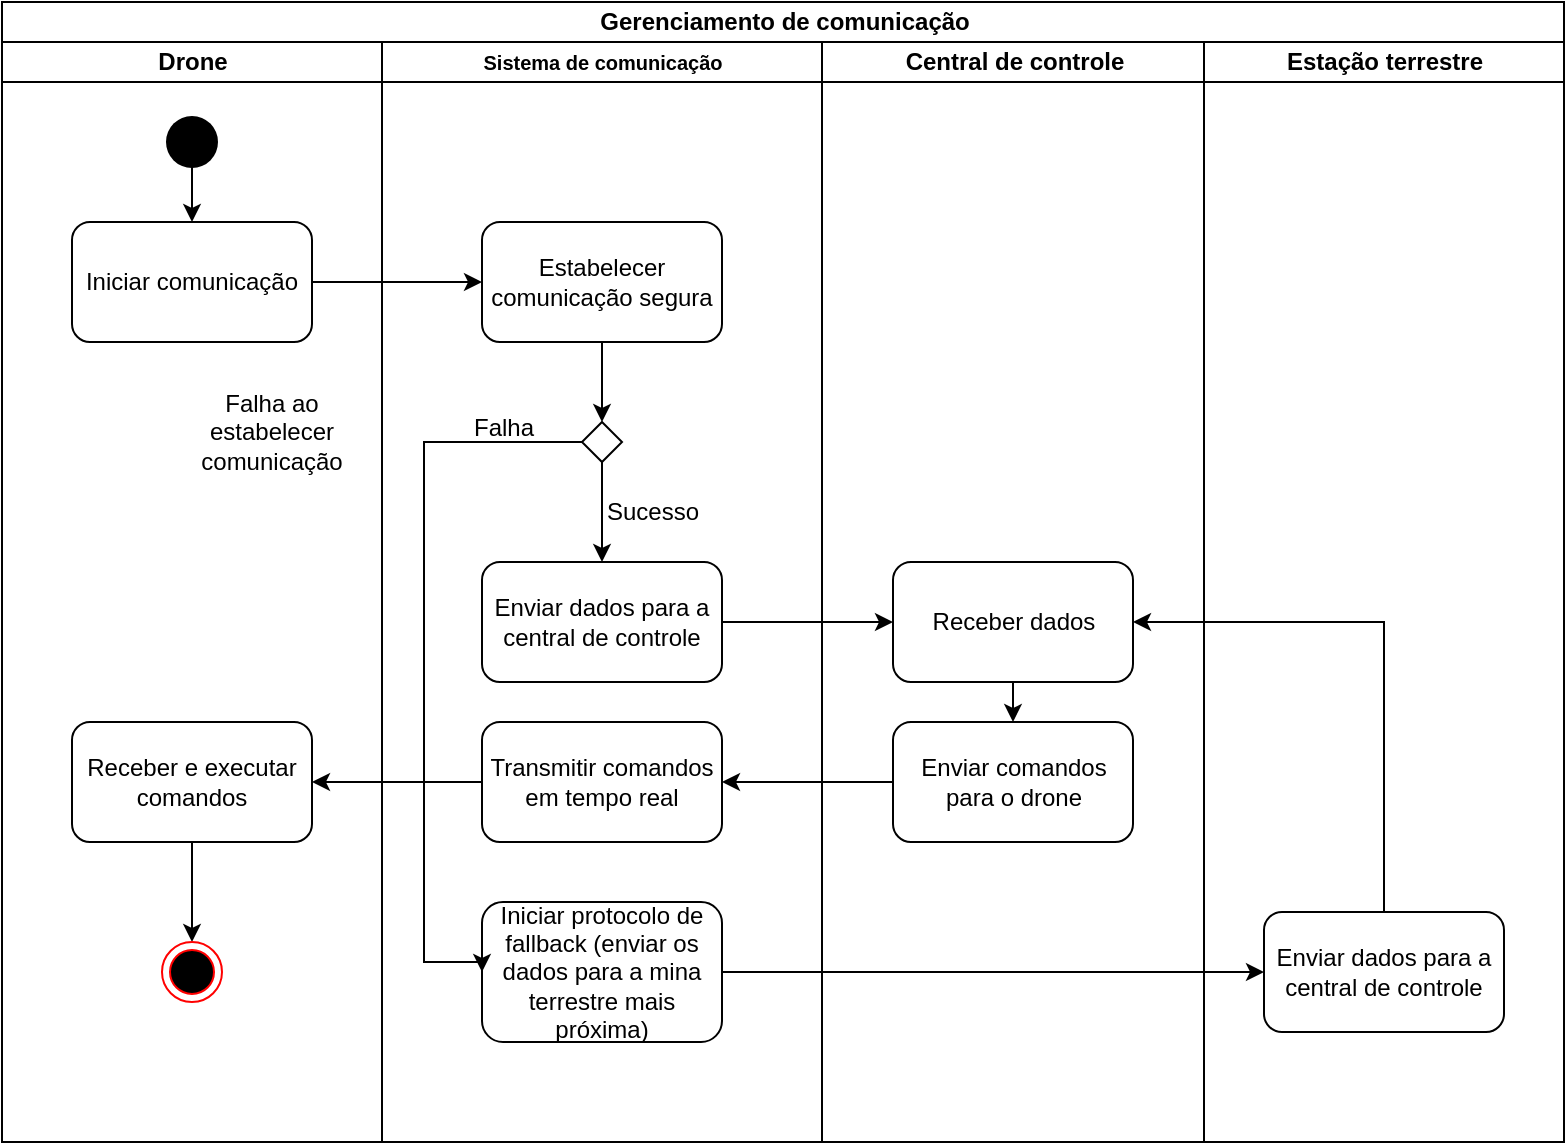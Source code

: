 <mxfile version="26.2.2">
  <diagram name="Página-1" id="v9d9D3l7eWMmDzoKNdTC">
    <mxGraphModel grid="1" page="1" gridSize="10" guides="1" tooltips="1" connect="1" arrows="1" fold="1" pageScale="1" pageWidth="827" pageHeight="1169" math="0" shadow="0">
      <root>
        <mxCell id="0" />
        <mxCell id="1" parent="0" />
        <mxCell id="hcSEqSE7mD0pmB-qtFE8-8" value="Gerenciamento de comunicação" style="swimlane;childLayout=stackLayout;resizeParent=1;resizeParentMax=0;startSize=20;html=1;" vertex="1" parent="1">
          <mxGeometry x="23" y="30" width="781" height="570" as="geometry" />
        </mxCell>
        <mxCell id="hcSEqSE7mD0pmB-qtFE8-9" value="Drone" style="swimlane;startSize=20;html=1;" vertex="1" parent="hcSEqSE7mD0pmB-qtFE8-8">
          <mxGeometry y="20" width="190" height="550" as="geometry" />
        </mxCell>
        <mxCell id="hcSEqSE7mD0pmB-qtFE8-14" value="Iniciar comunicação" style="rounded=1;whiteSpace=wrap;html=1;" vertex="1" parent="hcSEqSE7mD0pmB-qtFE8-9">
          <mxGeometry x="35" y="90" width="120" height="60" as="geometry" />
        </mxCell>
        <mxCell id="hcSEqSE7mD0pmB-qtFE8-60" style="edgeStyle=orthogonalEdgeStyle;rounded=0;orthogonalLoop=1;jettySize=auto;html=1;exitX=0.5;exitY=1;exitDx=0;exitDy=0;entryX=0.5;entryY=0;entryDx=0;entryDy=0;" edge="1" parent="hcSEqSE7mD0pmB-qtFE8-9" source="hcSEqSE7mD0pmB-qtFE8-25" target="hcSEqSE7mD0pmB-qtFE8-59">
          <mxGeometry relative="1" as="geometry" />
        </mxCell>
        <mxCell id="hcSEqSE7mD0pmB-qtFE8-25" value="Receber e executar comandos" style="rounded=1;whiteSpace=wrap;html=1;" vertex="1" parent="hcSEqSE7mD0pmB-qtFE8-9">
          <mxGeometry x="35" y="340" width="120" height="60" as="geometry" />
        </mxCell>
        <mxCell id="hcSEqSE7mD0pmB-qtFE8-29" value="" style="edgeStyle=orthogonalEdgeStyle;rounded=0;orthogonalLoop=1;jettySize=auto;html=1;" edge="1" parent="hcSEqSE7mD0pmB-qtFE8-9" source="hcSEqSE7mD0pmB-qtFE8-28" target="hcSEqSE7mD0pmB-qtFE8-14">
          <mxGeometry relative="1" as="geometry" />
        </mxCell>
        <mxCell id="hcSEqSE7mD0pmB-qtFE8-28" value="" style="shape=waypoint;sketch=0;fillStyle=solid;size=6;pointerEvents=1;points=[];fillColor=none;resizable=0;rotatable=0;perimeter=centerPerimeter;snapToPoint=1;fontSize=40;labelBorderColor=default;strokeWidth=11;" vertex="1" parent="hcSEqSE7mD0pmB-qtFE8-9">
          <mxGeometry x="85" y="40" width="20" height="20" as="geometry" />
        </mxCell>
        <mxCell id="hcSEqSE7mD0pmB-qtFE8-47" value="Falha ao estabelecer comunicação" style="text;html=1;align=center;verticalAlign=middle;whiteSpace=wrap;rounded=0;" vertex="1" parent="hcSEqSE7mD0pmB-qtFE8-9">
          <mxGeometry x="105" y="180" width="60" height="30" as="geometry" />
        </mxCell>
        <mxCell id="hcSEqSE7mD0pmB-qtFE8-59" value="" style="ellipse;html=1;shape=endState;fillColor=#000000;strokeColor=#ff0000;" vertex="1" parent="hcSEqSE7mD0pmB-qtFE8-9">
          <mxGeometry x="80" y="450" width="30" height="30" as="geometry" />
        </mxCell>
        <mxCell id="hcSEqSE7mD0pmB-qtFE8-10" value="&lt;font size=&quot;1&quot;&gt;Sistema de comunicação&lt;/font&gt;" style="swimlane;startSize=20;html=1;" vertex="1" parent="hcSEqSE7mD0pmB-qtFE8-8">
          <mxGeometry x="190" y="20" width="220" height="550" as="geometry" />
        </mxCell>
        <mxCell id="hcSEqSE7mD0pmB-qtFE8-40" style="edgeStyle=orthogonalEdgeStyle;rounded=0;orthogonalLoop=1;jettySize=auto;html=1;exitX=0.5;exitY=1;exitDx=0;exitDy=0;entryX=0.5;entryY=0;entryDx=0;entryDy=0;" edge="1" parent="hcSEqSE7mD0pmB-qtFE8-10" source="hcSEqSE7mD0pmB-qtFE8-16" target="hcSEqSE7mD0pmB-qtFE8-39">
          <mxGeometry relative="1" as="geometry" />
        </mxCell>
        <mxCell id="hcSEqSE7mD0pmB-qtFE8-16" value="Estabelecer comunicação segura" style="rounded=1;whiteSpace=wrap;html=1;" vertex="1" parent="hcSEqSE7mD0pmB-qtFE8-10">
          <mxGeometry x="50" y="90" width="120" height="60" as="geometry" />
        </mxCell>
        <mxCell id="hcSEqSE7mD0pmB-qtFE8-24" value="Transmitir comandos em tempo real" style="rounded=1;whiteSpace=wrap;html=1;" vertex="1" parent="hcSEqSE7mD0pmB-qtFE8-10">
          <mxGeometry x="50" y="340" width="120" height="60" as="geometry" />
        </mxCell>
        <mxCell id="hcSEqSE7mD0pmB-qtFE8-37" value="Iniciar protocolo de fallback (enviar os dados para a mina terrestre mais próxima)" style="rounded=1;whiteSpace=wrap;html=1;" vertex="1" parent="hcSEqSE7mD0pmB-qtFE8-10">
          <mxGeometry x="50" y="430" width="120" height="70" as="geometry" />
        </mxCell>
        <mxCell id="hcSEqSE7mD0pmB-qtFE8-48" style="edgeStyle=orthogonalEdgeStyle;rounded=0;orthogonalLoop=1;jettySize=auto;html=1;exitX=0;exitY=0.5;exitDx=0;exitDy=0;entryX=0;entryY=0.5;entryDx=0;entryDy=0;" edge="1" parent="hcSEqSE7mD0pmB-qtFE8-10" source="hcSEqSE7mD0pmB-qtFE8-39" target="hcSEqSE7mD0pmB-qtFE8-37">
          <mxGeometry relative="1" as="geometry">
            <mxPoint x="21" y="380.0" as="targetPoint" />
            <Array as="points">
              <mxPoint x="100" y="200" />
              <mxPoint x="21" y="200" />
              <mxPoint x="21" y="460" />
            </Array>
          </mxGeometry>
        </mxCell>
        <mxCell id="hcSEqSE7mD0pmB-qtFE8-53" style="edgeStyle=orthogonalEdgeStyle;rounded=0;orthogonalLoop=1;jettySize=auto;html=1;exitX=0.5;exitY=1;exitDx=0;exitDy=0;entryX=0.5;entryY=0;entryDx=0;entryDy=0;" edge="1" parent="hcSEqSE7mD0pmB-qtFE8-10" source="hcSEqSE7mD0pmB-qtFE8-39" target="hcSEqSE7mD0pmB-qtFE8-49">
          <mxGeometry relative="1" as="geometry" />
        </mxCell>
        <mxCell id="hcSEqSE7mD0pmB-qtFE8-39" value="" style="rhombus;whiteSpace=wrap;html=1;" vertex="1" parent="hcSEqSE7mD0pmB-qtFE8-10">
          <mxGeometry x="100" y="190" width="20" height="20" as="geometry" />
        </mxCell>
        <mxCell id="hcSEqSE7mD0pmB-qtFE8-49" value="Enviar dados para a central de controle" style="rounded=1;whiteSpace=wrap;html=1;" vertex="1" parent="hcSEqSE7mD0pmB-qtFE8-10">
          <mxGeometry x="50" y="260" width="120" height="60" as="geometry" />
        </mxCell>
        <mxCell id="hcSEqSE7mD0pmB-qtFE8-46" value="&lt;font&gt;Sucesso&lt;/font&gt;" style="text;html=1;align=center;verticalAlign=middle;whiteSpace=wrap;rounded=0;rotation=0;" vertex="1" parent="hcSEqSE7mD0pmB-qtFE8-10">
          <mxGeometry x="86" y="220" width="99" height="30" as="geometry" />
        </mxCell>
        <mxCell id="hcSEqSE7mD0pmB-qtFE8-54" value="&lt;font&gt;Falha&lt;/font&gt;" style="text;html=1;align=center;verticalAlign=middle;whiteSpace=wrap;rounded=0;" vertex="1" parent="hcSEqSE7mD0pmB-qtFE8-10">
          <mxGeometry x="31" y="178" width="60" height="30" as="geometry" />
        </mxCell>
        <mxCell id="hcSEqSE7mD0pmB-qtFE8-11" value="Central de controle" style="swimlane;startSize=20;html=1;" vertex="1" parent="hcSEqSE7mD0pmB-qtFE8-8">
          <mxGeometry x="410" y="20" width="191" height="550" as="geometry" />
        </mxCell>
        <mxCell id="hcSEqSE7mD0pmB-qtFE8-23" style="edgeStyle=orthogonalEdgeStyle;rounded=0;orthogonalLoop=1;jettySize=auto;html=1;exitX=0.5;exitY=1;exitDx=0;exitDy=0;entryX=0.5;entryY=0;entryDx=0;entryDy=0;" edge="1" parent="hcSEqSE7mD0pmB-qtFE8-11" source="hcSEqSE7mD0pmB-qtFE8-18" target="hcSEqSE7mD0pmB-qtFE8-19">
          <mxGeometry relative="1" as="geometry" />
        </mxCell>
        <mxCell id="hcSEqSE7mD0pmB-qtFE8-18" value="Receber dados" style="rounded=1;whiteSpace=wrap;html=1;" vertex="1" parent="hcSEqSE7mD0pmB-qtFE8-11">
          <mxGeometry x="35.5" y="260" width="120" height="60" as="geometry" />
        </mxCell>
        <mxCell id="hcSEqSE7mD0pmB-qtFE8-19" value="Enviar comandos para o drone" style="rounded=1;whiteSpace=wrap;html=1;" vertex="1" parent="hcSEqSE7mD0pmB-qtFE8-11">
          <mxGeometry x="35.5" y="340" width="120" height="60" as="geometry" />
        </mxCell>
        <mxCell id="hcSEqSE7mD0pmB-qtFE8-20" style="edgeStyle=orthogonalEdgeStyle;rounded=0;orthogonalLoop=1;jettySize=auto;html=1;exitX=1;exitY=0.5;exitDx=0;exitDy=0;entryX=0;entryY=0.5;entryDx=0;entryDy=0;" edge="1" parent="hcSEqSE7mD0pmB-qtFE8-8" source="hcSEqSE7mD0pmB-qtFE8-14" target="hcSEqSE7mD0pmB-qtFE8-16">
          <mxGeometry relative="1" as="geometry">
            <Array as="points">
              <mxPoint x="211" y="140" />
              <mxPoint x="211" y="140" />
            </Array>
          </mxGeometry>
        </mxCell>
        <mxCell id="hcSEqSE7mD0pmB-qtFE8-26" style="edgeStyle=orthogonalEdgeStyle;rounded=0;orthogonalLoop=1;jettySize=auto;html=1;exitX=0;exitY=0.5;exitDx=0;exitDy=0;entryX=1;entryY=0.5;entryDx=0;entryDy=0;" edge="1" parent="hcSEqSE7mD0pmB-qtFE8-8" source="hcSEqSE7mD0pmB-qtFE8-19" target="hcSEqSE7mD0pmB-qtFE8-24">
          <mxGeometry relative="1" as="geometry" />
        </mxCell>
        <mxCell id="hcSEqSE7mD0pmB-qtFE8-27" style="edgeStyle=orthogonalEdgeStyle;rounded=0;orthogonalLoop=1;jettySize=auto;html=1;exitX=0;exitY=0.5;exitDx=0;exitDy=0;entryX=1;entryY=0.5;entryDx=0;entryDy=0;" edge="1" parent="hcSEqSE7mD0pmB-qtFE8-8" source="hcSEqSE7mD0pmB-qtFE8-24" target="hcSEqSE7mD0pmB-qtFE8-25">
          <mxGeometry relative="1" as="geometry" />
        </mxCell>
        <mxCell id="hcSEqSE7mD0pmB-qtFE8-38" value="Estação terrestre" style="swimlane;startSize=20;html=1;" vertex="1" parent="hcSEqSE7mD0pmB-qtFE8-8">
          <mxGeometry x="601" y="20" width="180" height="550" as="geometry" />
        </mxCell>
        <mxCell id="hcSEqSE7mD0pmB-qtFE8-55" value="Enviar dados para a central de controle" style="rounded=1;whiteSpace=wrap;html=1;" vertex="1" parent="hcSEqSE7mD0pmB-qtFE8-38">
          <mxGeometry x="30" y="435" width="120" height="60" as="geometry" />
        </mxCell>
        <mxCell id="hcSEqSE7mD0pmB-qtFE8-56" style="edgeStyle=orthogonalEdgeStyle;rounded=0;orthogonalLoop=1;jettySize=auto;html=1;exitX=1;exitY=0.5;exitDx=0;exitDy=0;entryX=0;entryY=0.5;entryDx=0;entryDy=0;" edge="1" parent="hcSEqSE7mD0pmB-qtFE8-8" source="hcSEqSE7mD0pmB-qtFE8-49" target="hcSEqSE7mD0pmB-qtFE8-18">
          <mxGeometry relative="1" as="geometry" />
        </mxCell>
        <mxCell id="hcSEqSE7mD0pmB-qtFE8-57" style="edgeStyle=orthogonalEdgeStyle;rounded=0;orthogonalLoop=1;jettySize=auto;html=1;exitX=1;exitY=0.5;exitDx=0;exitDy=0;entryX=0;entryY=0.5;entryDx=0;entryDy=0;" edge="1" parent="hcSEqSE7mD0pmB-qtFE8-8" source="hcSEqSE7mD0pmB-qtFE8-37" target="hcSEqSE7mD0pmB-qtFE8-55">
          <mxGeometry relative="1" as="geometry" />
        </mxCell>
        <mxCell id="hcSEqSE7mD0pmB-qtFE8-58" style="edgeStyle=orthogonalEdgeStyle;rounded=0;orthogonalLoop=1;jettySize=auto;html=1;exitX=0.5;exitY=0;exitDx=0;exitDy=0;entryX=1;entryY=0.5;entryDx=0;entryDy=0;" edge="1" parent="hcSEqSE7mD0pmB-qtFE8-8" source="hcSEqSE7mD0pmB-qtFE8-55" target="hcSEqSE7mD0pmB-qtFE8-18">
          <mxGeometry relative="1" as="geometry" />
        </mxCell>
      </root>
    </mxGraphModel>
  </diagram>
</mxfile>
